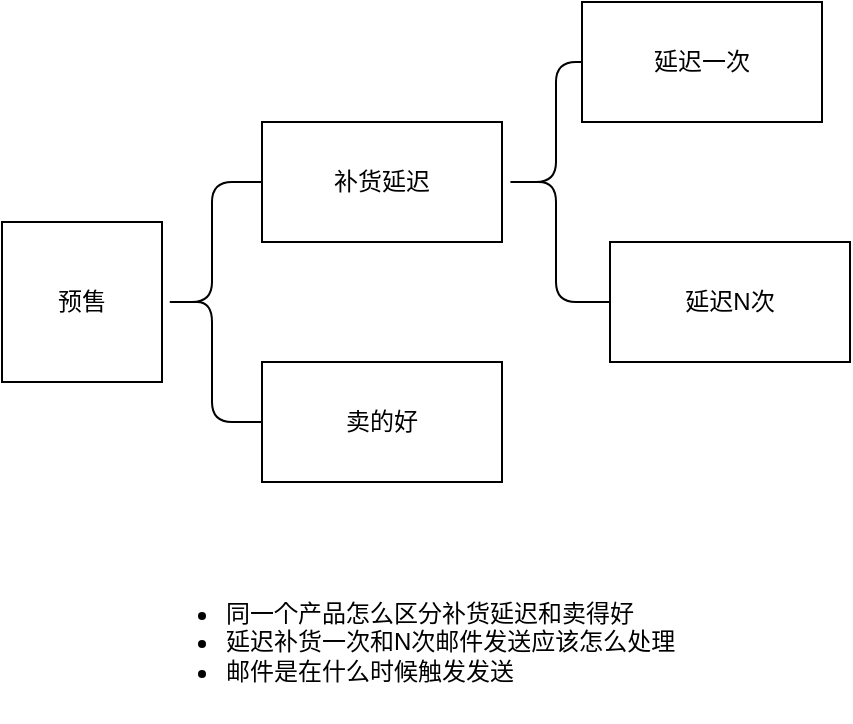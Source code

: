 <mxfile version="15.6.5" type="github">
  <diagram id="FhHg46y5ClcDAhNEUa2y" name="第 1 页">
    <mxGraphModel dx="2062" dy="1075" grid="1" gridSize="10" guides="1" tooltips="1" connect="1" arrows="1" fold="1" page="1" pageScale="1" pageWidth="827" pageHeight="1169" math="0" shadow="0">
      <root>
        <mxCell id="0" />
        <mxCell id="1" parent="0" />
        <mxCell id="OBCpvcjgI4hdnxrH9U_M-1" value="预售" style="whiteSpace=wrap;html=1;aspect=fixed;" vertex="1" parent="1">
          <mxGeometry x="110" y="270" width="80" height="80" as="geometry" />
        </mxCell>
        <mxCell id="OBCpvcjgI4hdnxrH9U_M-2" value="" style="shape=curlyBracket;whiteSpace=wrap;html=1;rounded=1;" vertex="1" parent="1">
          <mxGeometry x="190" y="250" width="50" height="120" as="geometry" />
        </mxCell>
        <mxCell id="OBCpvcjgI4hdnxrH9U_M-3" value="补货延迟" style="rounded=0;whiteSpace=wrap;html=1;" vertex="1" parent="1">
          <mxGeometry x="240" y="220" width="120" height="60" as="geometry" />
        </mxCell>
        <mxCell id="OBCpvcjgI4hdnxrH9U_M-4" value="卖的好" style="rounded=0;whiteSpace=wrap;html=1;" vertex="1" parent="1">
          <mxGeometry x="240" y="340" width="120" height="60" as="geometry" />
        </mxCell>
        <mxCell id="OBCpvcjgI4hdnxrH9U_M-5" value="" style="shape=curlyBracket;whiteSpace=wrap;html=1;rounded=1;" vertex="1" parent="1">
          <mxGeometry x="360" y="190" width="54" height="120" as="geometry" />
        </mxCell>
        <mxCell id="OBCpvcjgI4hdnxrH9U_M-6" value="延迟一次" style="rounded=0;whiteSpace=wrap;html=1;" vertex="1" parent="1">
          <mxGeometry x="400" y="160" width="120" height="60" as="geometry" />
        </mxCell>
        <mxCell id="OBCpvcjgI4hdnxrH9U_M-7" value="&lt;span&gt;延迟N次&lt;/span&gt;" style="rounded=0;whiteSpace=wrap;html=1;" vertex="1" parent="1">
          <mxGeometry x="414" y="280" width="120" height="60" as="geometry" />
        </mxCell>
        <mxCell id="OBCpvcjgI4hdnxrH9U_M-8" value="&lt;ul&gt;&lt;li&gt;同一个产品怎么区分补货延迟和卖得好&lt;/li&gt;&lt;li&gt;延迟补货一次和N次邮件发送应该怎么处理&lt;/li&gt;&lt;li&gt;邮件是在什么时候触发发送&lt;/li&gt;&lt;/ul&gt;" style="text;strokeColor=none;fillColor=none;html=1;whiteSpace=wrap;verticalAlign=middle;overflow=hidden;" vertex="1" parent="1">
          <mxGeometry x="180" y="440" width="310" height="80" as="geometry" />
        </mxCell>
      </root>
    </mxGraphModel>
  </diagram>
</mxfile>
